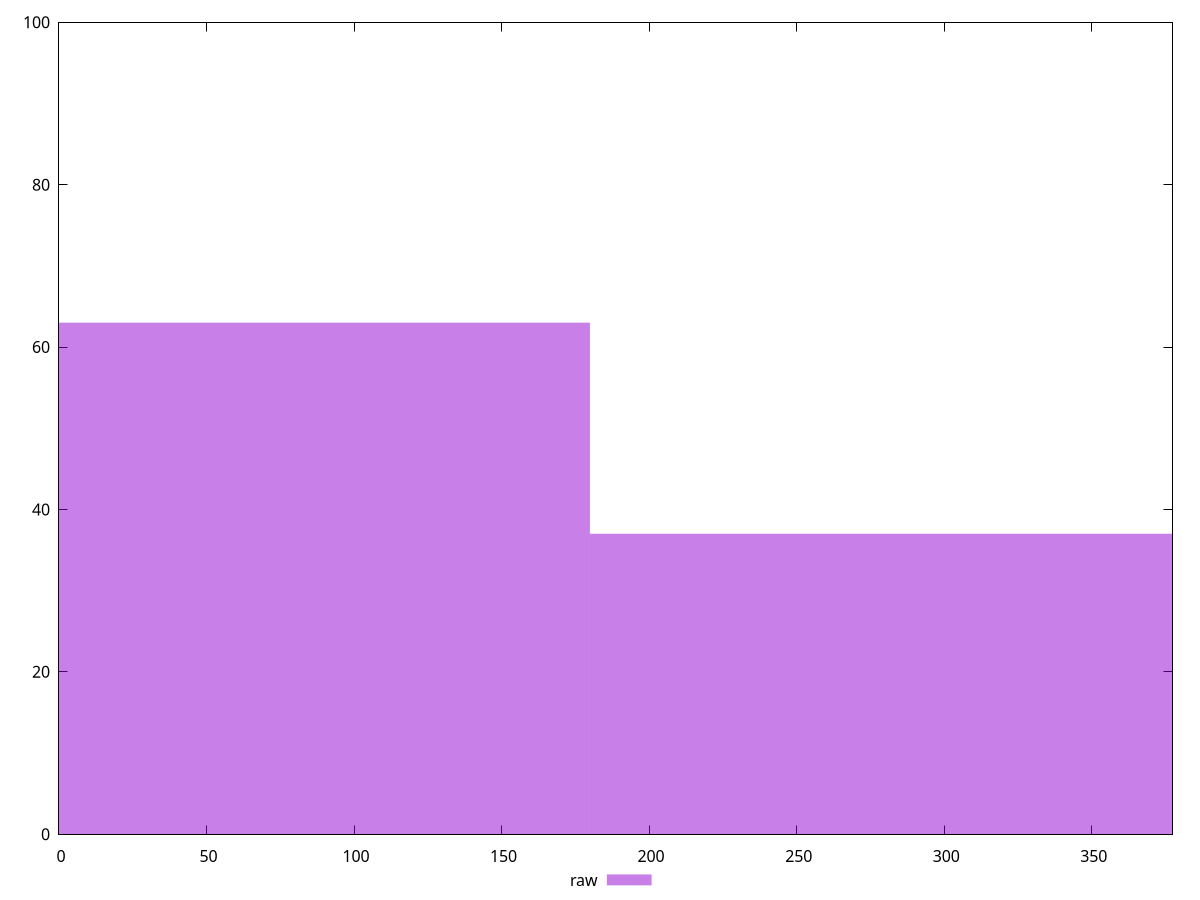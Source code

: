 reset

$raw <<EOF
359.88689542774074 37
0 63
EOF

set key outside below
set boxwidth 359.88689542774074
set xrange [0:377.39]
set yrange [0:100]
set trange [0:100]
set style fill transparent solid 0.5 noborder
set terminal svg size 640, 490 enhanced background rgb 'white'
set output "reports/report_00027_2021-02-24T12-40-31.850Z/uses-rel-preconnect/samples/agenda/raw/histogram.svg"

plot $raw title "raw" with boxes

reset
